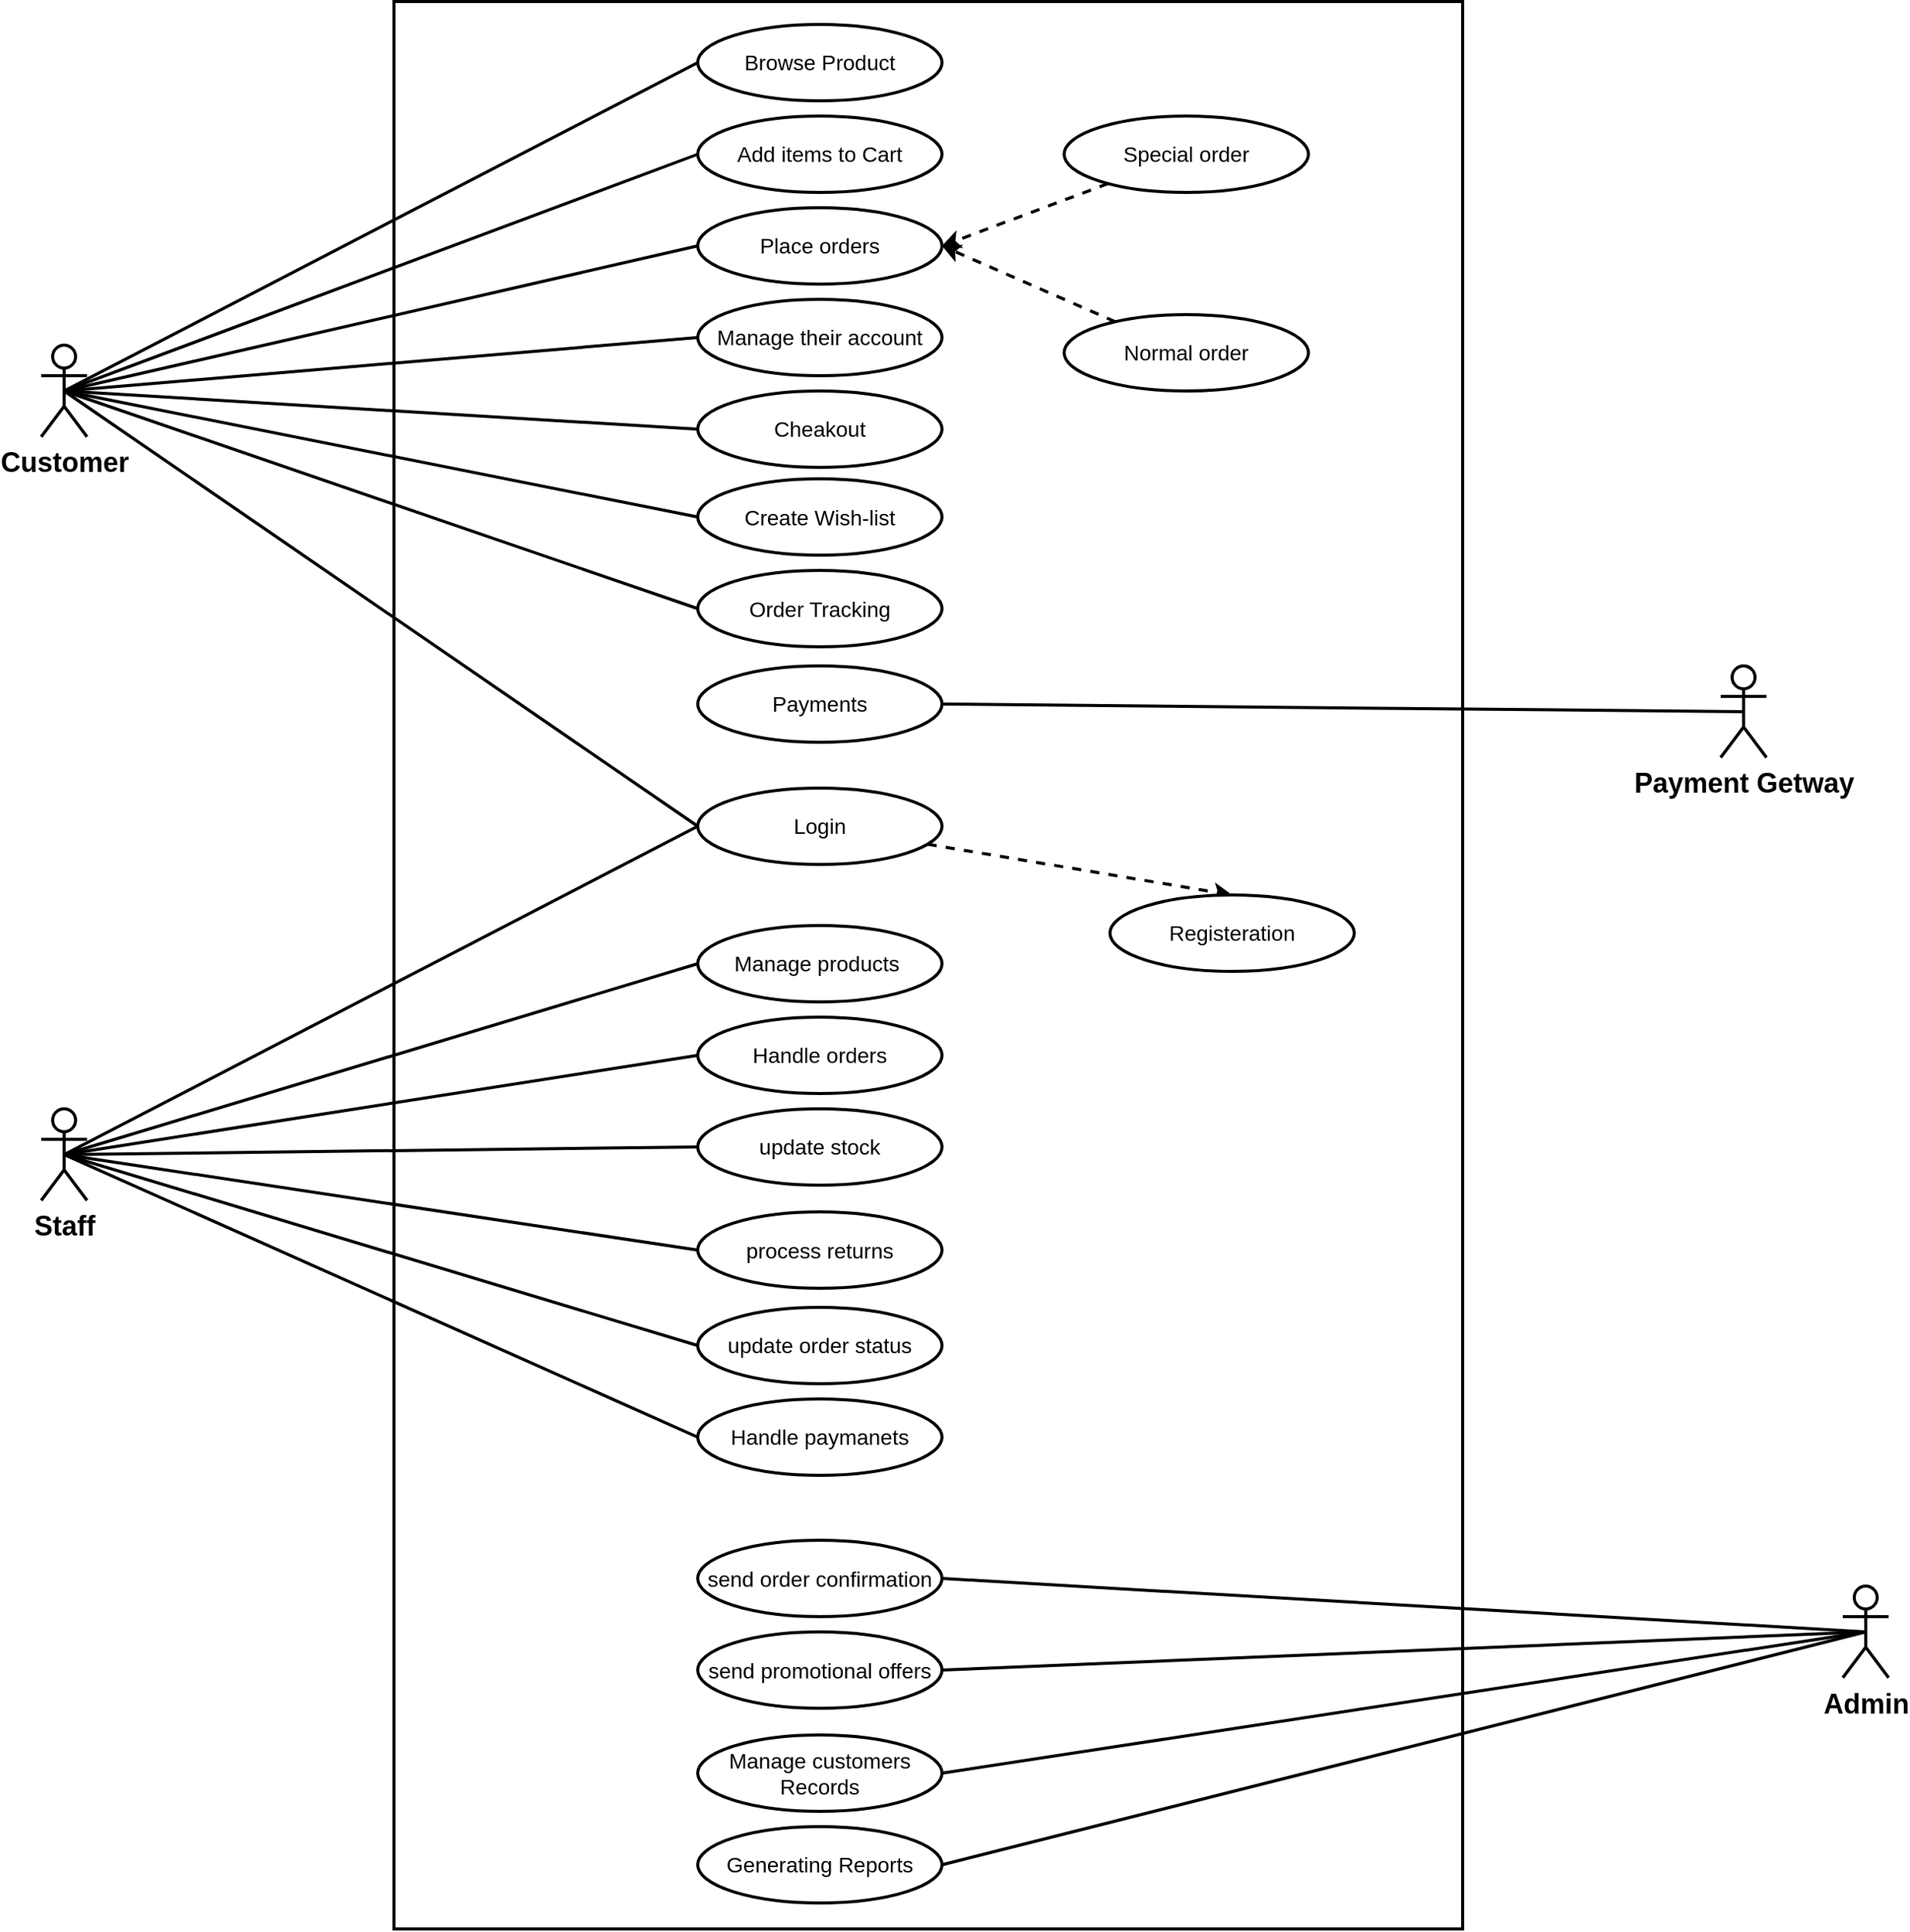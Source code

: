 <mxfile version="26.1.1">
  <diagram name="Page-1" id="F_83VQ1V6R_viOOjAXjW">
    <mxGraphModel dx="2440" dy="2271" grid="0" gridSize="10" guides="0" tooltips="1" connect="1" arrows="1" fold="1" page="0" pageScale="1" pageWidth="850" pageHeight="1100" math="0" shadow="0">
      <root>
        <mxCell id="0" />
        <mxCell id="1" parent="0" />
        <mxCell id="0XQAD88S7VwPFk4PXXPq-6" value="Customer" style="shape=umlActor;verticalLabelPosition=bottom;verticalAlign=top;html=1;outlineConnect=0;strokeWidth=2;fontSize=18;fontStyle=1" parent="1" vertex="1">
          <mxGeometry x="120" y="-270" width="30" height="60" as="geometry" />
        </mxCell>
        <mxCell id="0XQAD88S7VwPFk4PXXPq-11" value="Staff" style="shape=umlActor;verticalLabelPosition=bottom;verticalAlign=top;html=1;outlineConnect=0;strokeWidth=2;fontSize=18;fontStyle=1" parent="1" vertex="1">
          <mxGeometry x="120" y="230" width="30" height="60" as="geometry" />
        </mxCell>
        <mxCell id="0XQAD88S7VwPFk4PXXPq-12" value="Admin&lt;div&gt;&lt;br&gt;&lt;/div&gt;" style="shape=umlActor;verticalLabelPosition=bottom;verticalAlign=top;html=1;outlineConnect=0;strokeWidth=2;fontSize=18;fontStyle=1" parent="1" vertex="1">
          <mxGeometry x="1300" y="542.5" width="30" height="60" as="geometry" />
        </mxCell>
        <mxCell id="0XQAD88S7VwPFk4PXXPq-13" value="Cheakout" style="ellipse;whiteSpace=wrap;html=1;strokeWidth=2;fontSize=14;" parent="1" vertex="1">
          <mxGeometry x="550" y="-240" width="160" height="50" as="geometry" />
        </mxCell>
        <mxCell id="0XQAD88S7VwPFk4PXXPq-14" value="Handle orders" style="ellipse;whiteSpace=wrap;html=1;strokeWidth=2;fontSize=14;" parent="1" vertex="1">
          <mxGeometry x="550" y="170" width="160" height="50" as="geometry" />
        </mxCell>
        <mxCell id="0XQAD88S7VwPFk4PXXPq-67" style="shape=connector;rounded=0;orthogonalLoop=1;jettySize=auto;html=1;strokeColor=default;align=center;verticalAlign=middle;fontFamily=Helvetica;fontSize=14;fontColor=default;labelBackgroundColor=default;endArrow=classic;entryX=0.5;entryY=0;entryDx=0;entryDy=0;dashed=1;strokeWidth=2;" parent="1" source="0XQAD88S7VwPFk4PXXPq-15" target="0XQAD88S7VwPFk4PXXPq-68" edge="1">
          <mxGeometry relative="1" as="geometry">
            <mxPoint x="890" y="110" as="targetPoint" />
          </mxGeometry>
        </mxCell>
        <mxCell id="0XQAD88S7VwPFk4PXXPq-15" value="Login" style="ellipse;whiteSpace=wrap;html=1;strokeWidth=2;fontSize=14;" parent="1" vertex="1">
          <mxGeometry x="550" y="20" width="160" height="50" as="geometry" />
        </mxCell>
        <mxCell id="0XQAD88S7VwPFk4PXXPq-16" value="Place orders" style="ellipse;whiteSpace=wrap;html=1;strokeWidth=2;fontSize=14;" parent="1" vertex="1">
          <mxGeometry x="550" y="-360" width="160" height="50" as="geometry" />
        </mxCell>
        <mxCell id="0XQAD88S7VwPFk4PXXPq-17" value="Browse Product" style="ellipse;whiteSpace=wrap;html=1;strokeWidth=2;fontSize=14;" parent="1" vertex="1">
          <mxGeometry x="550" y="-480" width="160" height="50" as="geometry" />
        </mxCell>
        <mxCell id="0XQAD88S7VwPFk4PXXPq-18" value="send order confirmation" style="ellipse;whiteSpace=wrap;html=1;strokeWidth=2;fontSize=14;" parent="1" vertex="1">
          <mxGeometry x="550" y="512.5" width="160" height="50" as="geometry" />
        </mxCell>
        <mxCell id="0XQAD88S7VwPFk4PXXPq-19" value="Manage their account" style="ellipse;whiteSpace=wrap;html=1;strokeWidth=2;fontSize=14;" parent="1" vertex="1">
          <mxGeometry x="550" y="-300" width="160" height="50" as="geometry" />
        </mxCell>
        <mxCell id="0XQAD88S7VwPFk4PXXPq-20" value="update stock" style="ellipse;whiteSpace=wrap;html=1;strokeWidth=2;fontSize=14;" parent="1" vertex="1">
          <mxGeometry x="550" y="230" width="160" height="50" as="geometry" />
        </mxCell>
        <mxCell id="0XQAD88S7VwPFk4PXXPq-21" value="Add items to Cart" style="ellipse;whiteSpace=wrap;html=1;strokeWidth=2;fontSize=14;" parent="1" vertex="1">
          <mxGeometry x="550" y="-420" width="160" height="50" as="geometry" />
        </mxCell>
        <mxCell id="0XQAD88S7VwPFk4PXXPq-22" value="Manage products&amp;nbsp;" style="ellipse;whiteSpace=wrap;html=1;strokeWidth=2;fontSize=14;" parent="1" vertex="1">
          <mxGeometry x="550" y="110" width="160" height="50" as="geometry" />
        </mxCell>
        <mxCell id="0XQAD88S7VwPFk4PXXPq-26" value="" style="rounded=0;whiteSpace=wrap;html=1;fillColor=none;strokeWidth=2;" parent="1" vertex="1">
          <mxGeometry x="351" y="-495" width="700" height="1262" as="geometry" />
        </mxCell>
        <mxCell id="0XQAD88S7VwPFk4PXXPq-27" value="process returns" style="ellipse;whiteSpace=wrap;html=1;strokeWidth=2;fontSize=14;" parent="1" vertex="1">
          <mxGeometry x="550" y="297.5" width="160" height="50" as="geometry" />
        </mxCell>
        <mxCell id="0XQAD88S7VwPFk4PXXPq-28" value="update order status" style="ellipse;whiteSpace=wrap;html=1;strokeWidth=2;fontSize=14;" parent="1" vertex="1">
          <mxGeometry x="550" y="360" width="160" height="50" as="geometry" />
        </mxCell>
        <mxCell id="0XQAD88S7VwPFk4PXXPq-29" value="send promotional offers" style="ellipse;whiteSpace=wrap;html=1;strokeWidth=2;fontSize=14;" parent="1" vertex="1">
          <mxGeometry x="550" y="572.5" width="160" height="50" as="geometry" />
        </mxCell>
        <mxCell id="0XQAD88S7VwPFk4PXXPq-30" value="Order Tracking" style="ellipse;whiteSpace=wrap;html=1;strokeWidth=2;fontSize=14;" parent="1" vertex="1">
          <mxGeometry x="550" y="-122.5" width="160" height="50" as="geometry" />
        </mxCell>
        <mxCell id="0XQAD88S7VwPFk4PXXPq-31" value="Create Wish-list" style="ellipse;whiteSpace=wrap;html=1;strokeWidth=2;fontSize=14;" parent="1" vertex="1">
          <mxGeometry x="550" y="-182.5" width="160" height="50" as="geometry" />
        </mxCell>
        <mxCell id="0XQAD88S7VwPFk4PXXPq-39" value="" style="endArrow=none;html=1;rounded=0;strokeColor=default;align=center;verticalAlign=middle;fontFamily=Helvetica;fontSize=11;fontColor=default;labelBackgroundColor=default;entryX=0;entryY=0.5;entryDx=0;entryDy=0;exitX=0.5;exitY=0.5;exitDx=0;exitDy=0;exitPerimeter=0;strokeWidth=2;" parent="1" source="0XQAD88S7VwPFk4PXXPq-6" target="0XQAD88S7VwPFk4PXXPq-17" edge="1">
          <mxGeometry width="50" height="50" relative="1" as="geometry">
            <mxPoint x="440" y="-352.5" as="sourcePoint" />
            <mxPoint x="490" y="-402.5" as="targetPoint" />
          </mxGeometry>
        </mxCell>
        <mxCell id="0XQAD88S7VwPFk4PXXPq-40" value="" style="endArrow=none;html=1;rounded=0;strokeColor=default;align=center;verticalAlign=middle;fontFamily=Helvetica;fontSize=11;fontColor=default;labelBackgroundColor=default;entryX=0;entryY=0.5;entryDx=0;entryDy=0;exitX=0.5;exitY=0.5;exitDx=0;exitDy=0;exitPerimeter=0;strokeWidth=2;" parent="1" source="0XQAD88S7VwPFk4PXXPq-6" target="0XQAD88S7VwPFk4PXXPq-21" edge="1">
          <mxGeometry width="50" height="50" relative="1" as="geometry">
            <mxPoint x="330" y="-299.5" as="sourcePoint" />
            <mxPoint x="560" y="-444.5" as="targetPoint" />
          </mxGeometry>
        </mxCell>
        <mxCell id="0XQAD88S7VwPFk4PXXPq-41" value="" style="endArrow=none;html=1;rounded=0;strokeColor=default;align=center;verticalAlign=middle;fontFamily=Helvetica;fontSize=11;fontColor=default;labelBackgroundColor=default;entryX=0;entryY=0.5;entryDx=0;entryDy=0;exitX=0.5;exitY=0.5;exitDx=0;exitDy=0;exitPerimeter=0;strokeWidth=2;" parent="1" source="0XQAD88S7VwPFk4PXXPq-6" target="0XQAD88S7VwPFk4PXXPq-16" edge="1">
          <mxGeometry width="50" height="50" relative="1" as="geometry">
            <mxPoint x="315" y="-290.5" as="sourcePoint" />
            <mxPoint x="560" y="-384.5" as="targetPoint" />
          </mxGeometry>
        </mxCell>
        <mxCell id="0XQAD88S7VwPFk4PXXPq-42" value="" style="endArrow=none;html=1;rounded=0;strokeColor=default;align=center;verticalAlign=middle;fontFamily=Helvetica;fontSize=11;fontColor=default;labelBackgroundColor=default;entryX=0;entryY=0.5;entryDx=0;entryDy=0;exitX=0.5;exitY=0.5;exitDx=0;exitDy=0;exitPerimeter=0;strokeWidth=2;" parent="1" source="0XQAD88S7VwPFk4PXXPq-6" target="0XQAD88S7VwPFk4PXXPq-19" edge="1">
          <mxGeometry width="50" height="50" relative="1" as="geometry">
            <mxPoint x="325" y="-280.5" as="sourcePoint" />
            <mxPoint x="570" y="-374.5" as="targetPoint" />
          </mxGeometry>
        </mxCell>
        <mxCell id="0XQAD88S7VwPFk4PXXPq-43" value="" style="endArrow=none;html=1;rounded=0;strokeColor=default;align=center;verticalAlign=middle;fontFamily=Helvetica;fontSize=11;fontColor=default;labelBackgroundColor=default;entryX=0;entryY=0.5;entryDx=0;entryDy=0;exitX=0.5;exitY=0.5;exitDx=0;exitDy=0;exitPerimeter=0;strokeWidth=2;" parent="1" source="0XQAD88S7VwPFk4PXXPq-6" target="0XQAD88S7VwPFk4PXXPq-13" edge="1">
          <mxGeometry width="50" height="50" relative="1" as="geometry">
            <mxPoint x="335" y="-270.5" as="sourcePoint" />
            <mxPoint x="580" y="-364.5" as="targetPoint" />
          </mxGeometry>
        </mxCell>
        <mxCell id="0XQAD88S7VwPFk4PXXPq-44" value="" style="endArrow=none;html=1;rounded=0;strokeColor=default;align=center;verticalAlign=middle;fontFamily=Helvetica;fontSize=11;fontColor=default;labelBackgroundColor=default;entryX=0;entryY=0.5;entryDx=0;entryDy=0;exitX=0.5;exitY=0.5;exitDx=0;exitDy=0;exitPerimeter=0;strokeWidth=2;" parent="1" source="0XQAD88S7VwPFk4PXXPq-6" target="0XQAD88S7VwPFk4PXXPq-31" edge="1">
          <mxGeometry width="50" height="50" relative="1" as="geometry">
            <mxPoint x="345" y="-260.5" as="sourcePoint" />
            <mxPoint x="590" y="-354.5" as="targetPoint" />
          </mxGeometry>
        </mxCell>
        <mxCell id="0XQAD88S7VwPFk4PXXPq-45" value="" style="endArrow=none;html=1;rounded=0;strokeColor=default;align=center;verticalAlign=middle;fontFamily=Helvetica;fontSize=11;fontColor=default;labelBackgroundColor=default;entryX=0;entryY=0.5;entryDx=0;entryDy=0;exitX=0.5;exitY=0.5;exitDx=0;exitDy=0;exitPerimeter=0;strokeWidth=2;" parent="1" source="0XQAD88S7VwPFk4PXXPq-6" target="0XQAD88S7VwPFk4PXXPq-30" edge="1">
          <mxGeometry width="50" height="50" relative="1" as="geometry">
            <mxPoint x="355" y="-250.5" as="sourcePoint" />
            <mxPoint x="600" y="-344.5" as="targetPoint" />
          </mxGeometry>
        </mxCell>
        <mxCell id="0XQAD88S7VwPFk4PXXPq-46" value="" style="endArrow=none;html=1;rounded=0;strokeColor=default;align=center;verticalAlign=middle;fontFamily=Helvetica;fontSize=11;fontColor=default;labelBackgroundColor=default;entryX=0;entryY=0.5;entryDx=0;entryDy=0;exitX=0.5;exitY=0.5;exitDx=0;exitDy=0;exitPerimeter=0;strokeWidth=2;" parent="1" source="0XQAD88S7VwPFk4PXXPq-6" target="0XQAD88S7VwPFk4PXXPq-15" edge="1">
          <mxGeometry width="50" height="50" relative="1" as="geometry">
            <mxPoint x="365" y="-240.5" as="sourcePoint" />
            <mxPoint x="610" y="-334.5" as="targetPoint" />
          </mxGeometry>
        </mxCell>
        <mxCell id="0XQAD88S7VwPFk4PXXPq-48" value="Handle paymanets" style="ellipse;whiteSpace=wrap;html=1;strokeWidth=2;fontSize=14;" parent="1" vertex="1">
          <mxGeometry x="550" y="420" width="160" height="50" as="geometry" />
        </mxCell>
        <mxCell id="0XQAD88S7VwPFk4PXXPq-49" value="" style="endArrow=none;html=1;rounded=0;strokeColor=default;align=center;verticalAlign=middle;fontFamily=Helvetica;fontSize=11;fontColor=default;labelBackgroundColor=default;exitX=0.5;exitY=0.5;exitDx=0;exitDy=0;exitPerimeter=0;entryX=1;entryY=0.5;entryDx=0;entryDy=0;strokeWidth=2;" parent="1" source="0XQAD88S7VwPFk4PXXPq-12" target="0XQAD88S7VwPFk4PXXPq-29" edge="1">
          <mxGeometry width="50" height="50" relative="1" as="geometry">
            <mxPoint x="580" y="492.5" as="sourcePoint" />
            <mxPoint x="630" y="442.5" as="targetPoint" />
          </mxGeometry>
        </mxCell>
        <mxCell id="0XQAD88S7VwPFk4PXXPq-51" value="" style="endArrow=none;html=1;rounded=0;strokeColor=default;align=center;verticalAlign=middle;fontFamily=Helvetica;fontSize=11;fontColor=default;labelBackgroundColor=default;exitX=0.5;exitY=0.5;exitDx=0;exitDy=0;exitPerimeter=0;entryX=1;entryY=0.5;entryDx=0;entryDy=0;strokeWidth=2;" parent="1" source="0XQAD88S7VwPFk4PXXPq-12" target="0XQAD88S7VwPFk4PXXPq-18" edge="1">
          <mxGeometry width="50" height="50" relative="1" as="geometry">
            <mxPoint x="975" y="542.5" as="sourcePoint" />
            <mxPoint x="720" y="607.5" as="targetPoint" />
          </mxGeometry>
        </mxCell>
        <mxCell id="0XQAD88S7VwPFk4PXXPq-54" value="" style="endArrow=none;html=1;rounded=0;strokeColor=default;align=center;verticalAlign=middle;fontFamily=Helvetica;fontSize=11;fontColor=default;labelBackgroundColor=default;entryX=0;entryY=0.5;entryDx=0;entryDy=0;exitX=0.5;exitY=0.5;exitDx=0;exitDy=0;exitPerimeter=0;strokeWidth=2;" parent="1" source="0XQAD88S7VwPFk4PXXPq-11" target="0XQAD88S7VwPFk4PXXPq-22" edge="1">
          <mxGeometry width="50" height="50" relative="1" as="geometry">
            <mxPoint x="200" y="267.5" as="sourcePoint" />
            <mxPoint x="475" y="482.5" as="targetPoint" />
          </mxGeometry>
        </mxCell>
        <mxCell id="0XQAD88S7VwPFk4PXXPq-55" value="" style="endArrow=none;html=1;rounded=0;strokeColor=default;align=center;verticalAlign=middle;fontFamily=Helvetica;fontSize=11;fontColor=default;labelBackgroundColor=default;entryX=0;entryY=0.5;entryDx=0;entryDy=0;exitX=0.5;exitY=0.5;exitDx=0;exitDy=0;exitPerimeter=0;strokeWidth=2;" parent="1" source="0XQAD88S7VwPFk4PXXPq-11" target="0XQAD88S7VwPFk4PXXPq-14" edge="1">
          <mxGeometry width="50" height="50" relative="1" as="geometry">
            <mxPoint x="325" y="208" as="sourcePoint" />
            <mxPoint x="560" y="193" as="targetPoint" />
          </mxGeometry>
        </mxCell>
        <mxCell id="0XQAD88S7VwPFk4PXXPq-56" value="" style="endArrow=none;html=1;rounded=0;strokeColor=default;align=center;verticalAlign=middle;fontFamily=Helvetica;fontSize=11;fontColor=default;labelBackgroundColor=default;entryX=0;entryY=0.5;entryDx=0;entryDy=0;exitX=0.5;exitY=0.5;exitDx=0;exitDy=0;exitPerimeter=0;strokeWidth=2;" parent="1" source="0XQAD88S7VwPFk4PXXPq-11" target="0XQAD88S7VwPFk4PXXPq-20" edge="1">
          <mxGeometry width="50" height="50" relative="1" as="geometry">
            <mxPoint x="335" y="218" as="sourcePoint" />
            <mxPoint x="570" y="203" as="targetPoint" />
          </mxGeometry>
        </mxCell>
        <mxCell id="0XQAD88S7VwPFk4PXXPq-57" value="" style="endArrow=none;html=1;rounded=0;strokeColor=default;align=center;verticalAlign=middle;fontFamily=Helvetica;fontSize=11;fontColor=default;labelBackgroundColor=default;entryX=0;entryY=0.5;entryDx=0;entryDy=0;exitX=0.5;exitY=0.5;exitDx=0;exitDy=0;exitPerimeter=0;strokeWidth=2;" parent="1" source="0XQAD88S7VwPFk4PXXPq-11" target="0XQAD88S7VwPFk4PXXPq-27" edge="1">
          <mxGeometry width="50" height="50" relative="1" as="geometry">
            <mxPoint x="345" y="228" as="sourcePoint" />
            <mxPoint x="580" y="213" as="targetPoint" />
          </mxGeometry>
        </mxCell>
        <mxCell id="0XQAD88S7VwPFk4PXXPq-58" value="" style="endArrow=none;html=1;rounded=0;strokeColor=default;align=center;verticalAlign=middle;fontFamily=Helvetica;fontSize=11;fontColor=default;labelBackgroundColor=default;entryX=0;entryY=0.5;entryDx=0;entryDy=0;exitX=0.5;exitY=0.5;exitDx=0;exitDy=0;exitPerimeter=0;strokeWidth=2;" parent="1" source="0XQAD88S7VwPFk4PXXPq-11" target="0XQAD88S7VwPFk4PXXPq-28" edge="1">
          <mxGeometry width="50" height="50" relative="1" as="geometry">
            <mxPoint x="285" y="310" as="sourcePoint" />
            <mxPoint x="590" y="223" as="targetPoint" />
          </mxGeometry>
        </mxCell>
        <mxCell id="0XQAD88S7VwPFk4PXXPq-60" value="" style="endArrow=none;html=1;rounded=0;strokeColor=default;align=center;verticalAlign=middle;fontFamily=Helvetica;fontSize=11;fontColor=default;labelBackgroundColor=default;entryX=0;entryY=0.5;entryDx=0;entryDy=0;exitX=0.5;exitY=0.5;exitDx=0;exitDy=0;exitPerimeter=0;strokeWidth=2;" parent="1" source="0XQAD88S7VwPFk4PXXPq-11" target="0XQAD88S7VwPFk4PXXPq-48" edge="1">
          <mxGeometry width="50" height="50" relative="1" as="geometry">
            <mxPoint x="365" y="248" as="sourcePoint" />
            <mxPoint x="600" y="233" as="targetPoint" />
          </mxGeometry>
        </mxCell>
        <mxCell id="0XQAD88S7VwPFk4PXXPq-61" value="" style="endArrow=none;html=1;rounded=0;strokeColor=default;align=center;verticalAlign=middle;fontFamily=Helvetica;fontSize=11;fontColor=default;labelBackgroundColor=default;entryX=0;entryY=0.5;entryDx=0;entryDy=0;exitX=0.5;exitY=0.5;exitDx=0;exitDy=0;exitPerimeter=0;strokeWidth=2;" parent="1" source="0XQAD88S7VwPFk4PXXPq-11" target="0XQAD88S7VwPFk4PXXPq-15" edge="1">
          <mxGeometry width="50" height="50" relative="1" as="geometry">
            <mxPoint x="375" y="258" as="sourcePoint" />
            <mxPoint x="610" y="243" as="targetPoint" />
          </mxGeometry>
        </mxCell>
        <mxCell id="0XQAD88S7VwPFk4PXXPq-62" value="Payment Getway" style="shape=umlActor;verticalLabelPosition=bottom;verticalAlign=top;html=1;outlineConnect=0;strokeWidth=2;fontSize=18;fontStyle=1" parent="1" vertex="1">
          <mxGeometry x="1220" y="-60" width="30" height="60" as="geometry" />
        </mxCell>
        <mxCell id="0XQAD88S7VwPFk4PXXPq-63" value="" style="endArrow=none;html=1;rounded=0;strokeColor=default;align=center;verticalAlign=middle;fontFamily=Helvetica;fontSize=11;fontColor=default;labelBackgroundColor=default;entryX=0.5;entryY=0.5;entryDx=0;entryDy=0;entryPerimeter=0;exitX=1;exitY=0.5;exitDx=0;exitDy=0;strokeWidth=2;" parent="1" source="0XQAD88S7VwPFk4PXXPq-64" target="0XQAD88S7VwPFk4PXXPq-62" edge="1">
          <mxGeometry width="50" height="50" relative="1" as="geometry">
            <mxPoint x="830" y="80" as="sourcePoint" />
            <mxPoint x="1040" y="50" as="targetPoint" />
          </mxGeometry>
        </mxCell>
        <mxCell id="0XQAD88S7VwPFk4PXXPq-64" value="Payments" style="ellipse;whiteSpace=wrap;html=1;strokeWidth=2;fontSize=14;" parent="1" vertex="1">
          <mxGeometry x="550" y="-60" width="160" height="50" as="geometry" />
        </mxCell>
        <mxCell id="0XQAD88S7VwPFk4PXXPq-68" value="Registeration" style="ellipse;whiteSpace=wrap;html=1;strokeWidth=2;fontSize=14;" parent="1" vertex="1">
          <mxGeometry x="820" y="90" width="160" height="50" as="geometry" />
        </mxCell>
        <mxCell id="0XQAD88S7VwPFk4PXXPq-74" style="shape=connector;rounded=0;orthogonalLoop=1;jettySize=auto;html=1;strokeColor=default;align=center;verticalAlign=middle;fontFamily=Helvetica;fontSize=14;fontColor=default;labelBackgroundColor=default;endArrow=classic;dashed=1;strokeWidth=2;" parent="1" source="0XQAD88S7VwPFk4PXXPq-71" edge="1">
          <mxGeometry relative="1" as="geometry">
            <mxPoint x="710" y="-335" as="targetPoint" />
          </mxGeometry>
        </mxCell>
        <mxCell id="0XQAD88S7VwPFk4PXXPq-71" value="Special order" style="ellipse;whiteSpace=wrap;html=1;strokeWidth=2;fontSize=14;" parent="1" vertex="1">
          <mxGeometry x="790" y="-420" width="160" height="50" as="geometry" />
        </mxCell>
        <mxCell id="0XQAD88S7VwPFk4PXXPq-73" style="shape=connector;rounded=0;orthogonalLoop=1;jettySize=auto;html=1;entryX=1;entryY=0.5;entryDx=0;entryDy=0;strokeColor=default;align=center;verticalAlign=middle;fontFamily=Helvetica;fontSize=14;fontColor=default;labelBackgroundColor=default;endArrow=classic;dashed=1;strokeWidth=2;" parent="1" source="0XQAD88S7VwPFk4PXXPq-72" target="0XQAD88S7VwPFk4PXXPq-16" edge="1">
          <mxGeometry relative="1" as="geometry" />
        </mxCell>
        <mxCell id="0XQAD88S7VwPFk4PXXPq-72" value="Normal order" style="ellipse;whiteSpace=wrap;html=1;strokeWidth=2;fontSize=14;" parent="1" vertex="1">
          <mxGeometry x="790" y="-290" width="160" height="50" as="geometry" />
        </mxCell>
        <mxCell id="0XQAD88S7VwPFk4PXXPq-75" value="Manage customers Records" style="ellipse;whiteSpace=wrap;html=1;strokeWidth=2;fontSize=14;" parent="1" vertex="1">
          <mxGeometry x="550" y="640" width="160" height="50" as="geometry" />
        </mxCell>
        <mxCell id="0XQAD88S7VwPFk4PXXPq-76" value="Generating Reports" style="ellipse;whiteSpace=wrap;html=1;strokeWidth=2;fontSize=14;" parent="1" vertex="1">
          <mxGeometry x="550" y="700" width="160" height="50" as="geometry" />
        </mxCell>
        <mxCell id="0XQAD88S7VwPFk4PXXPq-77" value="" style="endArrow=none;html=1;rounded=0;strokeColor=default;align=center;verticalAlign=middle;fontFamily=Helvetica;fontSize=11;fontColor=default;labelBackgroundColor=default;exitX=0.5;exitY=0.5;exitDx=0;exitDy=0;exitPerimeter=0;entryX=1;entryY=0.5;entryDx=0;entryDy=0;strokeWidth=2;" parent="1" source="0XQAD88S7VwPFk4PXXPq-12" target="0XQAD88S7VwPFk4PXXPq-75" edge="1">
          <mxGeometry width="50" height="50" relative="1" as="geometry">
            <mxPoint x="1325" y="583" as="sourcePoint" />
            <mxPoint x="720" y="608" as="targetPoint" />
          </mxGeometry>
        </mxCell>
        <mxCell id="0XQAD88S7VwPFk4PXXPq-78" value="" style="endArrow=none;html=1;rounded=0;strokeColor=default;align=center;verticalAlign=middle;fontFamily=Helvetica;fontSize=11;fontColor=default;labelBackgroundColor=default;exitX=0.5;exitY=0.5;exitDx=0;exitDy=0;exitPerimeter=0;entryX=1;entryY=0.5;entryDx=0;entryDy=0;strokeWidth=2;" parent="1" source="0XQAD88S7VwPFk4PXXPq-12" target="0XQAD88S7VwPFk4PXXPq-76" edge="1">
          <mxGeometry width="50" height="50" relative="1" as="geometry">
            <mxPoint x="1335" y="593" as="sourcePoint" />
            <mxPoint x="730" y="618" as="targetPoint" />
          </mxGeometry>
        </mxCell>
      </root>
    </mxGraphModel>
  </diagram>
</mxfile>
